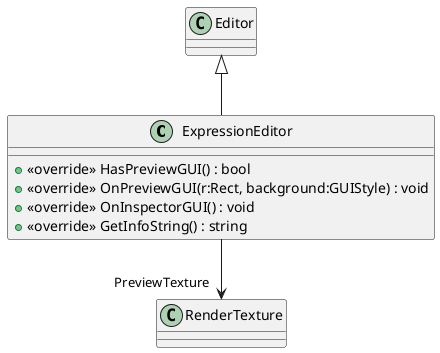 @startuml
class ExpressionEditor {
    + <<override>> HasPreviewGUI() : bool
    + <<override>> OnPreviewGUI(r:Rect, background:GUIStyle) : void
    + <<override>> OnInspectorGUI() : void
    + <<override>> GetInfoString() : string
}
Editor <|-- ExpressionEditor
ExpressionEditor --> "PreviewTexture" RenderTexture
@enduml
